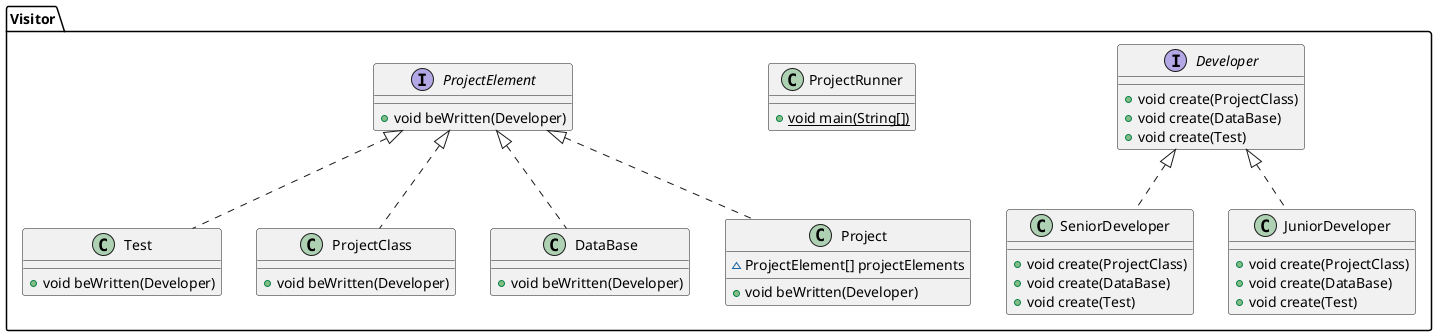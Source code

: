 @startuml
interface Visitor.Developer {
+ void create(ProjectClass)
+ void create(DataBase)
+ void create(Test)
}
class Visitor.SeniorDeveloper {
+ void create(ProjectClass)
+ void create(DataBase)
+ void create(Test)
}
class Visitor.Test {
+ void beWritten(Developer)
}
class Visitor.JuniorDeveloper {
+ void create(ProjectClass)
+ void create(DataBase)
+ void create(Test)
}
class Visitor.ProjectClass {
+ void beWritten(Developer)
}
class Visitor.ProjectRunner {
+ {static} void main(String[])
}
interface Visitor.ProjectElement {
+ void beWritten(Developer)
}
class Visitor.DataBase {
+ void beWritten(Developer)
}
class Visitor.Project {
~ ProjectElement[] projectElements
+ void beWritten(Developer)
}


Visitor.Developer <|.. Visitor.SeniorDeveloper
Visitor.ProjectElement <|.. Visitor.Test
Visitor.Developer <|.. Visitor.JuniorDeveloper
Visitor.ProjectElement <|.. Visitor.ProjectClass
Visitor.ProjectElement <|.. Visitor.DataBase
Visitor.ProjectElement <|.. Visitor.Project
@enduml